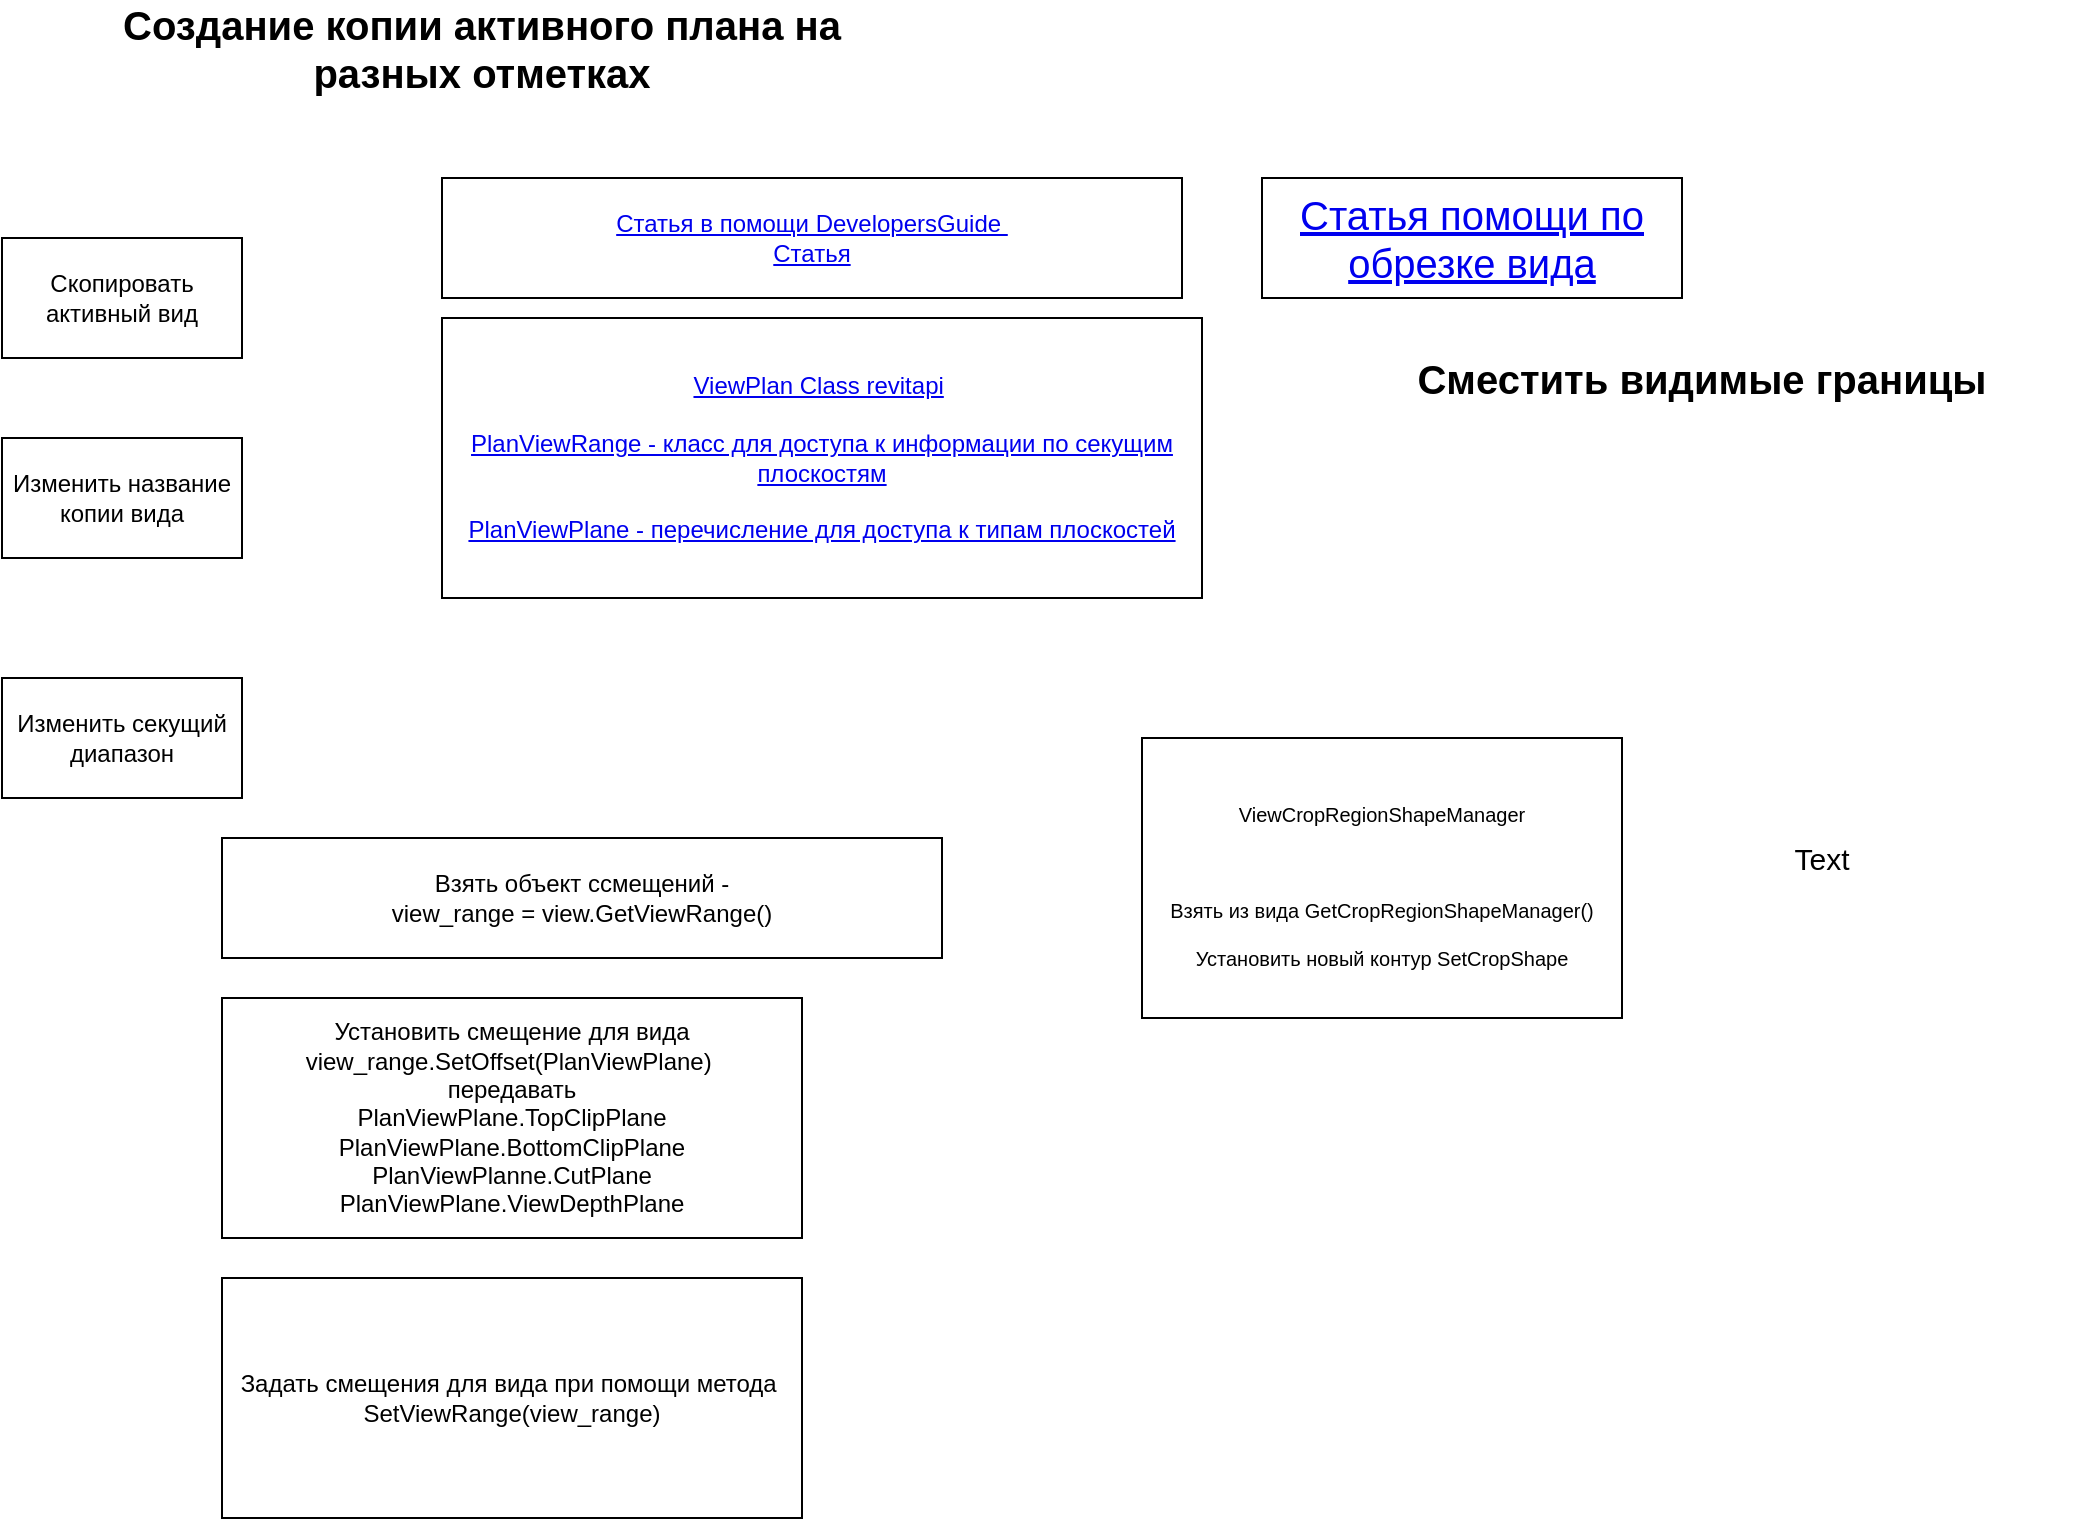 <mxfile>
    <diagram id="napUjmTzNLrqRI5-6qIw" name="Page-1">
        <mxGraphModel dx="1435" dy="991" grid="1" gridSize="10" guides="1" tooltips="1" connect="1" arrows="1" fold="1" page="1" pageScale="1" pageWidth="827" pageHeight="1169" math="0" shadow="0">
            <root>
                <mxCell id="0"/>
                <mxCell id="1" parent="0"/>
                <mxCell id="2" value="Скопировать активный вид" style="rounded=0;whiteSpace=wrap;html=1;" vertex="1" parent="1">
                    <mxGeometry x="60" y="150" width="120" height="60" as="geometry"/>
                </mxCell>
                <mxCell id="3" value="Создание копии активного плана на разных отметках" style="text;html=1;strokeColor=none;fillColor=none;align=center;verticalAlign=middle;whiteSpace=wrap;rounded=0;fontSize=20;fontStyle=1" vertex="1" parent="1">
                    <mxGeometry x="110" y="40" width="380" height="30" as="geometry"/>
                </mxCell>
                <mxCell id="4" value="Изменить секущий диапазон" style="rounded=0;whiteSpace=wrap;html=1;" vertex="1" parent="1">
                    <mxGeometry x="60" y="370" width="120" height="60" as="geometry"/>
                </mxCell>
                <mxCell id="5" value="Изменить название копии вида" style="rounded=0;whiteSpace=wrap;html=1;" vertex="1" parent="1">
                    <mxGeometry x="60" y="250" width="120" height="60" as="geometry"/>
                </mxCell>
                <mxCell id="6" value="&lt;a href=&quot;https://help.autodesk.com/view/RVT/2022/ENU/?guid=Revit_API_Revit_API_Developers_Guide_Basic_Interaction_with_Revit_Elements_Views_View_Types_ViewPlan_html&quot;&gt;Статья в помощи DevelopersGuide&amp;nbsp;&lt;br&gt;Статья&lt;br&gt;&lt;/a&gt;" style="rounded=0;whiteSpace=wrap;html=1;" vertex="1" parent="1">
                    <mxGeometry x="280" y="120" width="370" height="60" as="geometry"/>
                </mxCell>
                <mxCell id="7" value="&lt;a href=&quot;https://www.revitapidocs.com/2021.1/0520580a-74ec-ed8c-35ea-5274c42276a3.htm&quot;&gt;ViewPlan Class revitapi&lt;/a&gt;&amp;nbsp;&lt;br&gt;&lt;br&gt;&lt;a href=&quot;https://www.revitapidocs.com/2021.1/7edc5f13-a5fa-5c7a-9a03-ac6cbed1f005.htm&quot;&gt;PlanViewRange - класс для доступа к информации по секущим плоскостям&lt;/a&gt;&lt;br&gt;&lt;br&gt;&lt;a href=&quot;https://www.revitapidocs.com/2021.1/80d20187-97ea-f6c0-a3a8-d5545e0b3863.htm&quot;&gt;PlanViewPlane - перечисление для доступа к типам плоскостей&lt;/a&gt;" style="rounded=0;whiteSpace=wrap;html=1;" vertex="1" parent="1">
                    <mxGeometry x="280" y="190" width="380" height="140" as="geometry"/>
                </mxCell>
                <mxCell id="8" value="Взять объект ссмещений - &lt;br&gt;view_range = view.GetViewRange()" style="rounded=0;whiteSpace=wrap;html=1;" vertex="1" parent="1">
                    <mxGeometry x="170" y="450" width="360" height="60" as="geometry"/>
                </mxCell>
                <mxCell id="9" value="Установить смещение для вида&lt;br&gt;view_range.SetOffset(PlanViewPlane)&amp;nbsp;&lt;br&gt;передавать &lt;br&gt;PlanViewPlane.TopClipPlane&lt;br&gt;PlanViewPlane.BottomClipPlane&lt;br&gt;PlanViewPlanne.CutPlane&lt;br&gt;PlanViewPlane.ViewDepthPlane" style="rounded=0;whiteSpace=wrap;html=1;" vertex="1" parent="1">
                    <mxGeometry x="170" y="530" width="290" height="120" as="geometry"/>
                </mxCell>
                <mxCell id="10" value="Задать смещения для вида при помощи метода&amp;nbsp;&lt;br&gt;SetViewRange(view_range)" style="rounded=0;whiteSpace=wrap;html=1;" vertex="1" parent="1">
                    <mxGeometry x="170" y="670" width="290" height="120" as="geometry"/>
                </mxCell>
                <mxCell id="11" value="Сместить видимые границы" style="text;html=1;strokeColor=none;fillColor=none;align=center;verticalAlign=middle;whiteSpace=wrap;rounded=0;fontSize=20;fontStyle=1" vertex="1" parent="1">
                    <mxGeometry x="720" y="190" width="380" height="60" as="geometry"/>
                </mxCell>
                <mxCell id="12" value="&lt;a href=&quot;https://help.autodesk.com/view/RVT/2022/ENU/?guid=Revit_API_Revit_API_Developers_Guide_Basic_Interaction_with_Revit_Elements_Views_View_Cropping_html&quot;&gt;Статья помощи по обрезке вида&lt;/a&gt;" style="rounded=0;whiteSpace=wrap;html=1;fontSize=20;" vertex="1" parent="1">
                    <mxGeometry x="690" y="120" width="210" height="60" as="geometry"/>
                </mxCell>
                <mxCell id="13" value="&lt;font size=&quot;1&quot;&gt;ViewCropRegionShapeManager&lt;br&gt;&lt;br&gt;Взять из вида GetCropRegionShapeManager()&lt;br&gt;Установить новый контур SetCropShape&lt;br&gt;&lt;/font&gt;" style="rounded=0;whiteSpace=wrap;html=1;fontSize=20;" vertex="1" parent="1">
                    <mxGeometry x="630" y="400" width="240" height="140" as="geometry"/>
                </mxCell>
                <mxCell id="14" value="Text" style="text;html=1;strokeColor=none;fillColor=none;align=center;verticalAlign=middle;whiteSpace=wrap;rounded=0;fontSize=15;" vertex="1" parent="1">
                    <mxGeometry x="940" y="445" width="60" height="30" as="geometry"/>
                </mxCell>
            </root>
        </mxGraphModel>
    </diagram>
</mxfile>